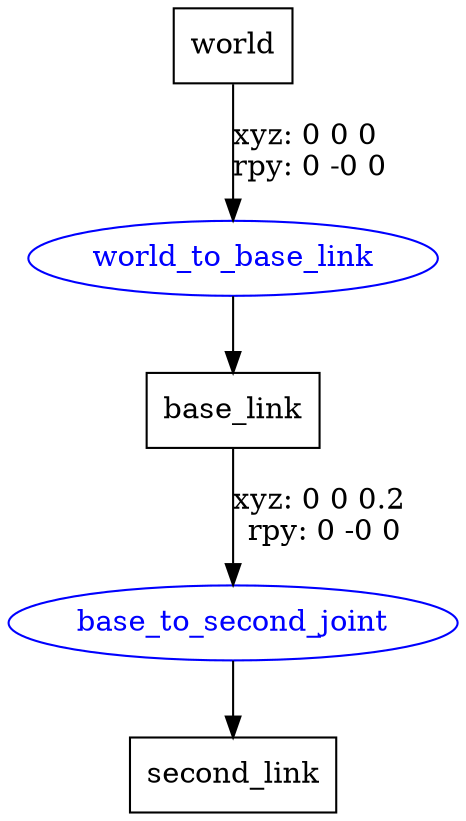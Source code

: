 digraph G {
node [shape=box];
"world" [label="world"];
"base_link" [label="base_link"];
"second_link" [label="second_link"];
node [shape=ellipse, color=blue, fontcolor=blue];
"world" -> "world_to_base_link" [label="xyz: 0 0 0 \nrpy: 0 -0 0"]
"world_to_base_link" -> "base_link"
"base_link" -> "base_to_second_joint" [label="xyz: 0 0 0.2 \nrpy: 0 -0 0"]
"base_to_second_joint" -> "second_link"
}
